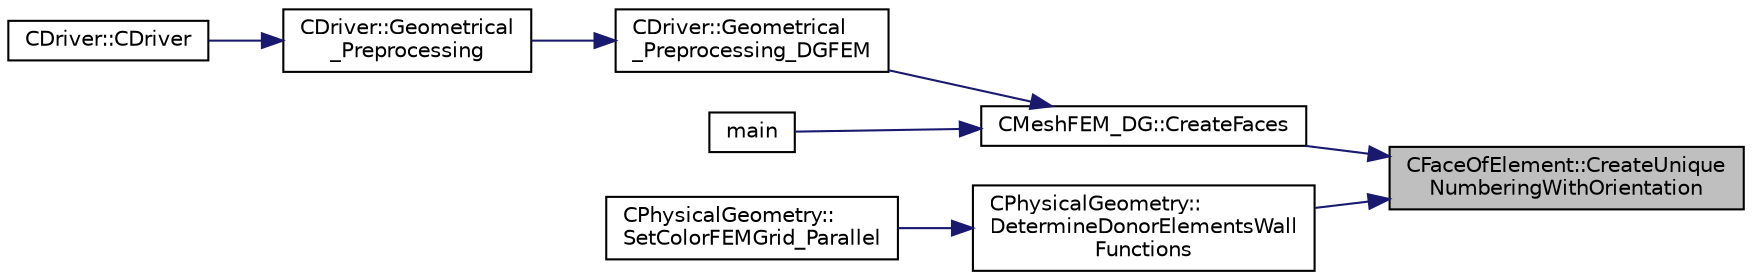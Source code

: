 digraph "CFaceOfElement::CreateUniqueNumberingWithOrientation"
{
 // LATEX_PDF_SIZE
  edge [fontname="Helvetica",fontsize="10",labelfontname="Helvetica",labelfontsize="10"];
  node [fontname="Helvetica",fontsize="10",shape=record];
  rankdir="RL";
  Node1 [label="CFaceOfElement::CreateUnique\lNumberingWithOrientation",height=0.2,width=0.4,color="black", fillcolor="grey75", style="filled", fontcolor="black",tooltip=" "];
  Node1 -> Node2 [dir="back",color="midnightblue",fontsize="10",style="solid",fontname="Helvetica"];
  Node2 [label="CMeshFEM_DG::CreateFaces",height=0.2,width=0.4,color="black", fillcolor="white", style="filled",URL="$classCMeshFEM__DG.html#a1f627fc4d40b545b139486a83396874d",tooltip="Function to create the faces used in the DG formulation."];
  Node2 -> Node3 [dir="back",color="midnightblue",fontsize="10",style="solid",fontname="Helvetica"];
  Node3 [label="CDriver::Geometrical\l_Preprocessing_DGFEM",height=0.2,width=0.4,color="black", fillcolor="white", style="filled",URL="$classCDriver.html#a2d9ea1c3d957f03fa5e22fa55e3369a6",tooltip="Do the geometrical preprocessing for the DG FEM solver."];
  Node3 -> Node4 [dir="back",color="midnightblue",fontsize="10",style="solid",fontname="Helvetica"];
  Node4 [label="CDriver::Geometrical\l_Preprocessing",height=0.2,width=0.4,color="black", fillcolor="white", style="filled",URL="$classCDriver.html#ad3d55fa299acdb779a7772bcee249004",tooltip="Construction of the edge-based data structure and the multigrid structure."];
  Node4 -> Node5 [dir="back",color="midnightblue",fontsize="10",style="solid",fontname="Helvetica"];
  Node5 [label="CDriver::CDriver",height=0.2,width=0.4,color="black", fillcolor="white", style="filled",URL="$classCDriver.html#a3fca4a013a6efa9bbb38fe78a86b5f3d",tooltip="Constructor of the class."];
  Node2 -> Node6 [dir="back",color="midnightblue",fontsize="10",style="solid",fontname="Helvetica"];
  Node6 [label="main",height=0.2,width=0.4,color="black", fillcolor="white", style="filled",URL="$SU2__DOT_8cpp.html#a0ddf1224851353fc92bfbff6f499fa97",tooltip=" "];
  Node1 -> Node7 [dir="back",color="midnightblue",fontsize="10",style="solid",fontname="Helvetica"];
  Node7 [label="CPhysicalGeometry::\lDetermineDonorElementsWall\lFunctions",height=0.2,width=0.4,color="black", fillcolor="white", style="filled",URL="$classCPhysicalGeometry.html#acef4e18142b580bf09f21e5b71387d5f",tooltip="Determine the donor elements for the boundary elements on viscous wall boundaries when wall functions..."];
  Node7 -> Node8 [dir="back",color="midnightblue",fontsize="10",style="solid",fontname="Helvetica"];
  Node8 [label="CPhysicalGeometry::\lSetColorFEMGrid_Parallel",height=0.2,width=0.4,color="black", fillcolor="white", style="filled",URL="$classCPhysicalGeometry.html#a0a1295415b0ff3105673f5733682e151",tooltip="Set the domains for FEM grid partitioning using ParMETIS."];
}
